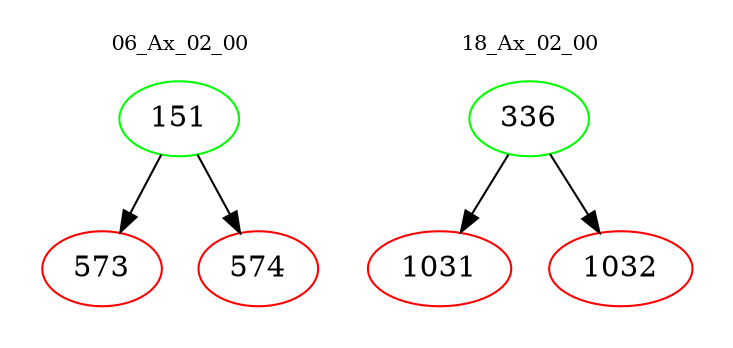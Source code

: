 digraph{
subgraph cluster_0 {
color = white
label = "06_Ax_02_00";
fontsize=10;
T0_151 [label="151", color="green"]
T0_151 -> T0_573 [color="black"]
T0_573 [label="573", color="red"]
T0_151 -> T0_574 [color="black"]
T0_574 [label="574", color="red"]
}
subgraph cluster_1 {
color = white
label = "18_Ax_02_00";
fontsize=10;
T1_336 [label="336", color="green"]
T1_336 -> T1_1031 [color="black"]
T1_1031 [label="1031", color="red"]
T1_336 -> T1_1032 [color="black"]
T1_1032 [label="1032", color="red"]
}
}
